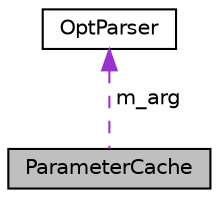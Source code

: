 digraph "ParameterCache"
{
  edge [fontname="Helvetica",fontsize="10",labelfontname="Helvetica",labelfontsize="10"];
  node [fontname="Helvetica",fontsize="10",shape=record];
  Node1 [label="ParameterCache",height=0.2,width=0.4,color="black", fillcolor="grey75", style="filled", fontcolor="black"];
  Node2 -> Node1 [dir="back",color="darkorchid3",fontsize="10",style="dashed",label=" m_arg" ,fontname="Helvetica"];
  Node2 [label="OptParser",height=0.2,width=0.4,color="black", fillcolor="white", style="filled",URL="$class_opt_parser.html"];
}
